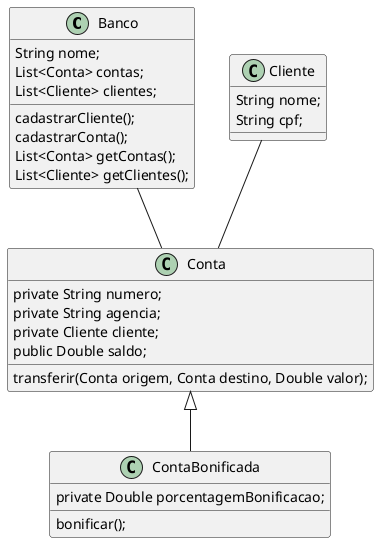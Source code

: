 'Versao com saldo da conta publico para ver a importancia de metodos para acesso
@startuml

Banco -- Conta
Cliente -- Conta
class Banco{
String nome;
List<Conta> contas;
List<Cliente> clientes;

cadastrarCliente();
cadastrarConta();
List<Conta> getContas();
List<Cliente> getClientes();
}

class Conta{
private String numero;
private String agencia;
private Cliente cliente;
public Double saldo;

transferir(Conta origem, Conta destino, Double valor);

}

class ContaBonificada extends Conta{
private Double porcentagemBonificacao;

bonificar();
}

class Cliente{
String nome;
String cpf;

}


@enduml